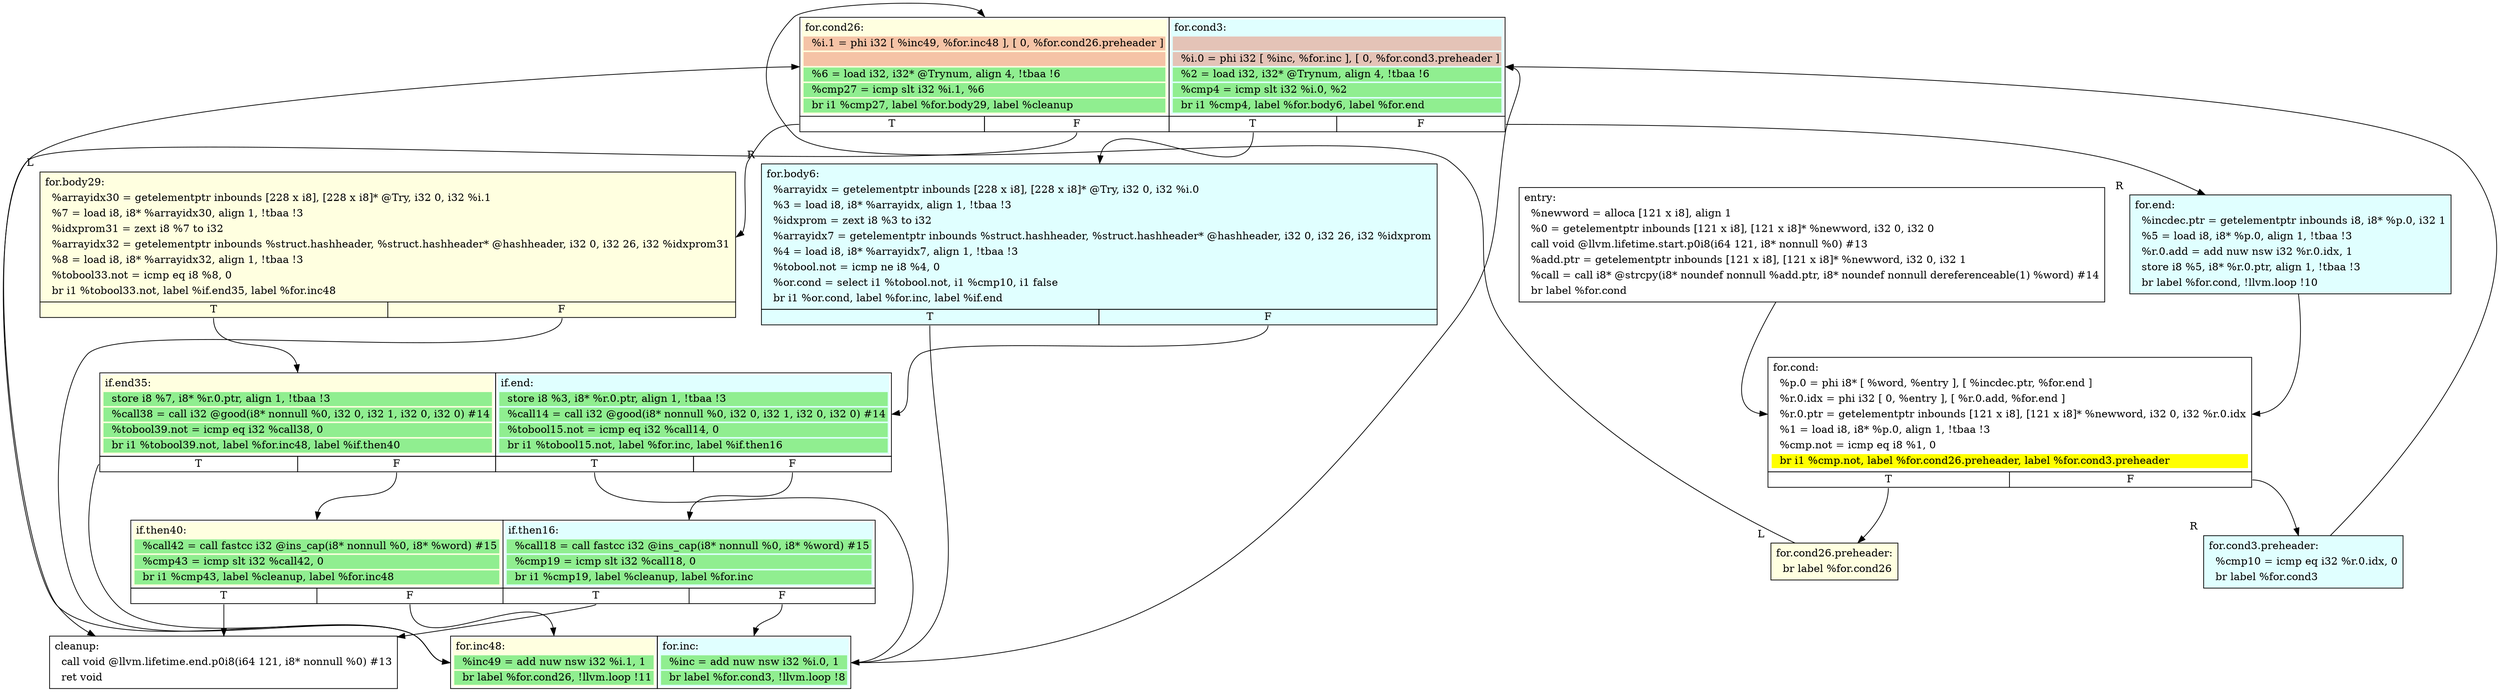 digraph {
m_bb0 [shape = none, label  = <<table border="0" cellspacing="0">
<tr><td port="f1" border="1" colspan="2"><table bgcolor="LightYellow" border="0">
<tr><td align="left">for.cond26:</td></tr>
<tr><td bgcolor="#e8765c70" align="left">  %i.1 = phi i32 [ %inc49, %for.inc48 ], [ 0, %for.cond26.preheader ]</td></tr>
<tr><td bgcolor="#e8765c70" align="left"> </td></tr>
<tr><td bgcolor="lightgreen" align="left">  %6 = load i32, i32* @Trynum, align 4, !tbaa !6</td></tr>
<tr><td bgcolor="lightgreen" align="left">  %cmp27 = icmp slt i32 %i.1, %6</td></tr>
<tr><td bgcolor="lightgreen" align="left">  br i1 %cmp27, label %for.body29, label %cleanup</td></tr>
</table>
</td>
<td port="f2" border="1" colspan="2"><table bgcolor="LightCyan" border="0">
<tr><td align="left">for.cond3:</td></tr>
<tr><td bgcolor="#e8765c70" align="left"> </td></tr>
<tr><td bgcolor="#e8765c70" align="left">  %i.0 = phi i32 [ %inc, %for.inc ], [ 0, %for.cond3.preheader ]</td></tr>
<tr><td bgcolor="lightgreen" align="left">  %2 = load i32, i32* @Trynum, align 4, !tbaa !6</td></tr>
<tr><td bgcolor="lightgreen" align="left">  %cmp4 = icmp slt i32 %i.0, %2</td></tr>
<tr><td bgcolor="lightgreen" align="left">  br i1 %cmp4, label %for.body6, label %for.end</td></tr>
</table>
</td></tr>
<tr><td border="1" port="f1T">T</td><td border="1" port="f1F">F</td>
<td border="1" port="f2T">T</td><td border="1" port="f2F">F</td>
</tr>
</table>> ]
m_bb1 [shape = none, label  = <<table border="0" cellspacing="0">
<tr><td port="f1" border="1" colspan="2"><table bgcolor="LightYellow" border="0">
<tr><td align="left">for.inc48:</td></tr>
<tr><td bgcolor="lightgreen" align="left">  %inc49 = add nuw nsw i32 %i.1, 1</td></tr>
<tr><td bgcolor="lightgreen" align="left">  br label %for.cond26, !llvm.loop !11</td></tr>
</table>
</td>
<td port="f2" border="1" colspan="2"><table bgcolor="LightCyan" border="0">
<tr><td align="left">for.inc:</td></tr>
<tr><td bgcolor="lightgreen" align="left">  %inc = add nuw nsw i32 %i.0, 1</td></tr>
<tr><td bgcolor="lightgreen" align="left">  br label %for.cond3, !llvm.loop !8</td></tr>
</table>
</td></tr>
</table>> ]
m_bb2 [shape = none, label  = <<table border="0" cellspacing="0">
<tr><td port="f1" border="1" colspan="2"><table bgcolor="LightYellow" border="0">
<tr><td align="left">if.end35:</td></tr>
<tr><td bgcolor="lightgreen" align="left">  store i8 %7, i8* %r.0.ptr, align 1, !tbaa !3</td></tr>
<tr><td bgcolor="lightgreen" align="left">  %call38 = call i32 @good(i8* nonnull %0, i32 0, i32 1, i32 0, i32 0) #14</td></tr>
<tr><td bgcolor="lightgreen" align="left">  %tobool39.not = icmp eq i32 %call38, 0</td></tr>
<tr><td bgcolor="lightgreen" align="left">  br i1 %tobool39.not, label %for.inc48, label %if.then40</td></tr>
</table>
</td>
<td port="f2" border="1" colspan="2"><table bgcolor="LightCyan" border="0">
<tr><td align="left">if.end:</td></tr>
<tr><td bgcolor="lightgreen" align="left">  store i8 %3, i8* %r.0.ptr, align 1, !tbaa !3</td></tr>
<tr><td bgcolor="lightgreen" align="left">  %call14 = call i32 @good(i8* nonnull %0, i32 0, i32 1, i32 0, i32 0) #14</td></tr>
<tr><td bgcolor="lightgreen" align="left">  %tobool15.not = icmp eq i32 %call14, 0</td></tr>
<tr><td bgcolor="lightgreen" align="left">  br i1 %tobool15.not, label %for.inc, label %if.then16</td></tr>
</table>
</td></tr>
<tr><td border="1" port="f1T">T</td><td border="1" port="f1F">F</td>
<td border="1" port="f2T">T</td><td border="1" port="f2F">F</td>
</tr>
</table>> ]
m_bb3 [shape = none, label  = <<table border="0" cellspacing="0">
<tr><td port="f1" border="1" colspan="2"><table bgcolor="LightYellow" border="0">
<tr><td align="left">if.then40:</td></tr>
<tr><td bgcolor="lightgreen" align="left">  %call42 = call fastcc i32 @ins_cap(i8* nonnull %0, i8* %word) #15</td></tr>
<tr><td bgcolor="lightgreen" align="left">  %cmp43 = icmp slt i32 %call42, 0</td></tr>
<tr><td bgcolor="lightgreen" align="left">  br i1 %cmp43, label %cleanup, label %for.inc48</td></tr>
</table>
</td>
<td port="f2" border="1" colspan="2"><table bgcolor="LightCyan" border="0">
<tr><td align="left">if.then16:</td></tr>
<tr><td bgcolor="lightgreen" align="left">  %call18 = call fastcc i32 @ins_cap(i8* nonnull %0, i8* %word) #15</td></tr>
<tr><td bgcolor="lightgreen" align="left">  %cmp19 = icmp slt i32 %call18, 0</td></tr>
<tr><td bgcolor="lightgreen" align="left">  br i1 %cmp19, label %cleanup, label %for.inc</td></tr>
</table>
</td></tr>
<tr><td border="1" port="f1T">T</td><td border="1" port="f1F">F</td>
<td border="1" port="f2T">T</td><td border="1" port="f2F">F</td>
</tr>
</table>> ]
f_bb0 [shape = none, label  = <<table  border="0" cellspacing="0">
<tr><td port="f" border="1"><table border="0">
<tr><td align="left">entry:</td></tr>
<tr><td align="left">  %newword = alloca [121 x i8], align 1</td></tr>
<tr><td align="left">  %0 = getelementptr inbounds [121 x i8], [121 x i8]* %newword, i32 0, i32 0</td></tr>
<tr><td align="left">  call void @llvm.lifetime.start.p0i8(i64 121, i8* nonnull %0) #13</td></tr>
<tr><td align="left">  %add.ptr = getelementptr inbounds [121 x i8], [121 x i8]* %newword, i32 0, i32 1</td></tr>
<tr><td align="left">  %call = call i8* @strcpy(i8* noundef nonnull %add.ptr, i8* noundef nonnull dereferenceable(1) %word) #14</td></tr>
<tr><td align="left">  br label %for.cond</td></tr>
</table>
</td></tr>
</table>> ]
f_bb1 [shape = none, label  = <<table  border="0" cellspacing="0">
<tr><td port="f" border="1" colspan="2"><table border="0">
<tr><td align="left">for.cond:</td></tr>
<tr><td align="left">  %p.0 = phi i8* [ %word, %entry ], [ %incdec.ptr, %for.end ]</td></tr>
<tr><td align="left">  %r.0.idx = phi i32 [ 0, %entry ], [ %r.0.add, %for.end ]</td></tr>
<tr><td align="left">  %r.0.ptr = getelementptr inbounds [121 x i8], [121 x i8]* %newword, i32 0, i32 %r.0.idx</td></tr>
<tr><td align="left">  %1 = load i8, i8* %p.0, align 1, !tbaa !3</td></tr>
<tr><td align="left">  %cmp.not = icmp eq i8 %1, 0</td></tr>
<tr><td bgcolor="yellow" align="left">  br i1 %cmp.not, label %for.cond26.preheader, label %for.cond3.preheader</td></tr>
</table>
</td></tr>
<tr><td border="1" port="fT">T</td><td border="1" port="fF">F</td></tr>
</table>> ]
f_bb2 [shape = none,  xlabel="R", label  = <<table  bgcolor="LightCyan"  border="0" cellspacing="0">
<tr><td port="f" border="1"><table border="0">
<tr><td align="left">for.cond3.preheader:</td></tr>
<tr><td align="left">  %cmp10 = icmp eq i32 %r.0.idx, 0</td></tr>
<tr><td align="left">  br label %for.cond3</td></tr>
</table>
</td></tr>
</table>> ]
f_bb3 [shape = none,  xlabel="L", label  = <<table  bgcolor="LightYellow"  border="0" cellspacing="0">
<tr><td port="f" border="1"><table border="0">
<tr><td align="left">for.cond26.preheader:</td></tr>
<tr><td align="left">  br label %for.cond26</td></tr>
</table>
</td></tr>
</table>> ]
f_bb4 [shape = none,  xlabel="R", label  = <<table  bgcolor="LightCyan"  border="0" cellspacing="0">
<tr><td port="f" border="1" colspan="2"><table border="0">
<tr><td align="left">for.body6:</td></tr>
<tr><td align="left">  %arrayidx = getelementptr inbounds [228 x i8], [228 x i8]* @Try, i32 0, i32 %i.0</td></tr>
<tr><td align="left">  %3 = load i8, i8* %arrayidx, align 1, !tbaa !3</td></tr>
<tr><td align="left">  %idxprom = zext i8 %3 to i32</td></tr>
<tr><td align="left">  %arrayidx7 = getelementptr inbounds %struct.hashheader, %struct.hashheader* @hashheader, i32 0, i32 26, i32 %idxprom</td></tr>
<tr><td align="left">  %4 = load i8, i8* %arrayidx7, align 1, !tbaa !3</td></tr>
<tr><td align="left">  %tobool.not = icmp ne i8 %4, 0</td></tr>
<tr><td align="left">  %or.cond = select i1 %tobool.not, i1 %cmp10, i1 false</td></tr>
<tr><td align="left">  br i1 %or.cond, label %for.inc, label %if.end</td></tr>
</table>
</td></tr>
<tr><td border="1" port="fT">T</td><td border="1" port="fF">F</td></tr>
</table>> ]
f_bb5 [shape = none,  xlabel="R", label  = <<table  bgcolor="LightCyan"  border="0" cellspacing="0">
<tr><td port="f" border="1"><table border="0">
<tr><td align="left">for.end:</td></tr>
<tr><td align="left">  %incdec.ptr = getelementptr inbounds i8, i8* %p.0, i32 1</td></tr>
<tr><td align="left">  %5 = load i8, i8* %p.0, align 1, !tbaa !3</td></tr>
<tr><td align="left">  %r.0.add = add nuw nsw i32 %r.0.idx, 1</td></tr>
<tr><td align="left">  store i8 %5, i8* %r.0.ptr, align 1, !tbaa !3</td></tr>
<tr><td align="left">  br label %for.cond, !llvm.loop !10</td></tr>
</table>
</td></tr>
</table>> ]
f_bb6 [shape = none,  xlabel="L", label  = <<table  bgcolor="LightYellow"  border="0" cellspacing="0">
<tr><td port="f" border="1" colspan="2"><table border="0">
<tr><td align="left">for.body29:</td></tr>
<tr><td align="left">  %arrayidx30 = getelementptr inbounds [228 x i8], [228 x i8]* @Try, i32 0, i32 %i.1</td></tr>
<tr><td align="left">  %7 = load i8, i8* %arrayidx30, align 1, !tbaa !3</td></tr>
<tr><td align="left">  %idxprom31 = zext i8 %7 to i32</td></tr>
<tr><td align="left">  %arrayidx32 = getelementptr inbounds %struct.hashheader, %struct.hashheader* @hashheader, i32 0, i32 26, i32 %idxprom31</td></tr>
<tr><td align="left">  %8 = load i8, i8* %arrayidx32, align 1, !tbaa !3</td></tr>
<tr><td align="left">  %tobool33.not = icmp eq i8 %8, 0</td></tr>
<tr><td align="left">  br i1 %tobool33.not, label %if.end35, label %for.inc48</td></tr>
</table>
</td></tr>
<tr><td border="1" port="fT">T</td><td border="1" port="fF">F</td></tr>
</table>> ]
f_bb7 [shape = none, label  = <<table  border="0" cellspacing="0">
<tr><td port="f" border="1"><table border="0">
<tr><td align="left">cleanup:</td></tr>
<tr><td align="left">  call void @llvm.lifetime.end.p0i8(i64 121, i8* nonnull %0) #13</td></tr>
<tr><td align="left">  ret void</td></tr>
</table>
</td></tr>
</table>> ]
f_bb0:f -> f_bb1:f
f_bb1:fT -> f_bb3:f
f_bb1:fF -> f_bb2:f
f_bb2:f -> m_bb0:f2
f_bb3:f -> m_bb0:f1
m_bb0:f2T -> f_bb4:f
m_bb0:f2F -> f_bb5:f
f_bb4:fT -> m_bb1:f2
f_bb4:fF -> m_bb2:f2
m_bb2:f2T -> m_bb1:f2
m_bb2:f2F -> m_bb3:f2
m_bb3:f2T -> f_bb7:f
m_bb3:f2F -> m_bb1:f2
m_bb1:f2 -> m_bb0:f2
f_bb5:f -> f_bb1:f
m_bb0:f1T -> f_bb6:f
m_bb0:f1F -> f_bb7:f
f_bb6:fT -> m_bb2:f1
f_bb6:fF -> m_bb1:f1
m_bb2:f1T -> m_bb1:f1
m_bb2:f1F -> m_bb3:f1
m_bb3:f1T -> f_bb7:f
m_bb3:f1F -> m_bb1:f1
m_bb1:f1 -> m_bb0:f1
}

